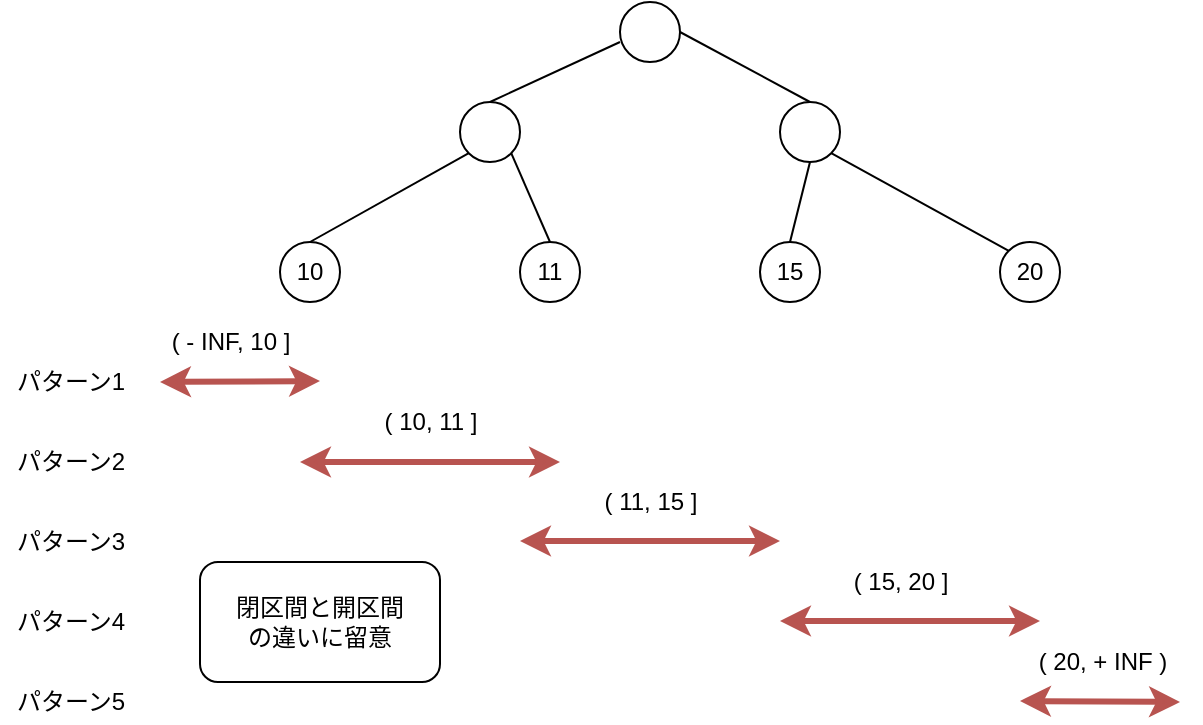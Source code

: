 <mxfile>
    <diagram id="vEGB2YRBG0y0PXTZnp5H" name="Page-1">
        <mxGraphModel dx="1002" dy="463" grid="1" gridSize="10" guides="1" tooltips="1" connect="1" arrows="1" fold="1" page="1" pageScale="1" pageWidth="827" pageHeight="1169" background="#ffffff" math="0" shadow="0">
            <root>
                <mxCell id="0"/>
                <mxCell id="1" parent="0"/>
                <mxCell id="3" value="" style="ellipse;whiteSpace=wrap;html=1;aspect=fixed;" parent="1" vertex="1">
                    <mxGeometry x="360" y="40" width="30" height="30" as="geometry"/>
                </mxCell>
                <mxCell id="16" style="rounded=0;orthogonalLoop=1;jettySize=auto;html=1;exitX=0;exitY=1;exitDx=0;exitDy=0;entryX=0.5;entryY=0;entryDx=0;entryDy=0;endArrow=none;endFill=0;" parent="1" source="4" target="9" edge="1">
                    <mxGeometry relative="1" as="geometry"/>
                </mxCell>
                <mxCell id="17" style="edgeStyle=none;rounded=0;orthogonalLoop=1;jettySize=auto;html=1;exitX=1;exitY=1;exitDx=0;exitDy=0;entryX=0.5;entryY=0;entryDx=0;entryDy=0;endArrow=none;endFill=0;" parent="1" source="4" target="6" edge="1">
                    <mxGeometry relative="1" as="geometry"/>
                </mxCell>
                <mxCell id="4" value="" style="ellipse;whiteSpace=wrap;html=1;aspect=fixed;" parent="1" vertex="1">
                    <mxGeometry x="280" y="90" width="30" height="30" as="geometry"/>
                </mxCell>
                <mxCell id="18" style="edgeStyle=none;rounded=0;orthogonalLoop=1;jettySize=auto;html=1;exitX=0.5;exitY=1;exitDx=0;exitDy=0;entryX=0.5;entryY=0;entryDx=0;entryDy=0;endArrow=none;endFill=0;" parent="1" source="5" target="7" edge="1">
                    <mxGeometry relative="1" as="geometry"/>
                </mxCell>
                <mxCell id="19" style="edgeStyle=none;rounded=0;orthogonalLoop=1;jettySize=auto;html=1;exitX=1;exitY=1;exitDx=0;exitDy=0;entryX=0;entryY=0;entryDx=0;entryDy=0;endArrow=none;endFill=0;" parent="1" source="5" target="8" edge="1">
                    <mxGeometry relative="1" as="geometry"/>
                </mxCell>
                <mxCell id="5" value="" style="ellipse;whiteSpace=wrap;html=1;aspect=fixed;" parent="1" vertex="1">
                    <mxGeometry x="440" y="90" width="30" height="30" as="geometry"/>
                </mxCell>
                <mxCell id="6" value="11" style="ellipse;whiteSpace=wrap;html=1;aspect=fixed;" parent="1" vertex="1">
                    <mxGeometry x="310" y="160" width="30" height="30" as="geometry"/>
                </mxCell>
                <mxCell id="7" value="15" style="ellipse;whiteSpace=wrap;html=1;aspect=fixed;" parent="1" vertex="1">
                    <mxGeometry x="430" y="160" width="30" height="30" as="geometry"/>
                </mxCell>
                <mxCell id="8" value="20" style="ellipse;whiteSpace=wrap;html=1;aspect=fixed;" parent="1" vertex="1">
                    <mxGeometry x="550" y="160" width="30" height="30" as="geometry"/>
                </mxCell>
                <mxCell id="9" value="10" style="ellipse;whiteSpace=wrap;html=1;aspect=fixed;" parent="1" vertex="1">
                    <mxGeometry x="190" y="160" width="30" height="30" as="geometry"/>
                </mxCell>
                <mxCell id="14" value="" style="endArrow=none;html=1;exitX=0.5;exitY=0;exitDx=0;exitDy=0;" parent="1" source="4" edge="1">
                    <mxGeometry width="50" height="50" relative="1" as="geometry">
                        <mxPoint x="310" y="90" as="sourcePoint"/>
                        <mxPoint x="360" y="60" as="targetPoint"/>
                    </mxGeometry>
                </mxCell>
                <mxCell id="15" value="" style="endArrow=none;html=1;entryX=1;entryY=0.5;entryDx=0;entryDy=0;exitX=0.5;exitY=0;exitDx=0;exitDy=0;" parent="1" source="5" target="3" edge="1">
                    <mxGeometry width="50" height="50" relative="1" as="geometry">
                        <mxPoint x="305" y="90" as="sourcePoint"/>
                        <mxPoint x="370.0" y="70" as="targetPoint"/>
                    </mxGeometry>
                </mxCell>
                <mxCell id="26" value="" style="endArrow=classic;startArrow=classic;html=1;fillColor=#f8cecc;strokeColor=#b85450;strokeWidth=3;fontColor=#000000;" parent="1" edge="1">
                    <mxGeometry width="50" height="50" relative="1" as="geometry">
                        <mxPoint x="130" y="230" as="sourcePoint"/>
                        <mxPoint x="210" y="229.5" as="targetPoint"/>
                    </mxGeometry>
                </mxCell>
                <mxCell id="29" value="( - INF, 10 ]" style="text;html=1;align=center;verticalAlign=middle;resizable=0;points=[];autosize=1;fontColor=#000000;" parent="1" vertex="1">
                    <mxGeometry x="125" y="200" width="80" height="20" as="geometry"/>
                </mxCell>
                <mxCell id="31" value="パターン1" style="text;html=1;align=center;verticalAlign=middle;resizable=0;points=[];autosize=1;fontColor=#000000;" parent="1" vertex="1">
                    <mxGeometry x="50" y="220" width="70" height="20" as="geometry"/>
                </mxCell>
                <mxCell id="32" value="パターン2" style="text;html=1;align=center;verticalAlign=middle;resizable=0;points=[];autosize=1;fontColor=#000000;" parent="1" vertex="1">
                    <mxGeometry x="50" y="260" width="70" height="20" as="geometry"/>
                </mxCell>
                <mxCell id="33" value="パターン3" style="text;html=1;align=center;verticalAlign=middle;resizable=0;points=[];autosize=1;fontColor=#000000;" parent="1" vertex="1">
                    <mxGeometry x="50" y="300" width="70" height="20" as="geometry"/>
                </mxCell>
                <mxCell id="34" value="パターン4" style="text;html=1;align=center;verticalAlign=middle;resizable=0;points=[];autosize=1;fontColor=#000000;" parent="1" vertex="1">
                    <mxGeometry x="50" y="340" width="70" height="20" as="geometry"/>
                </mxCell>
                <mxCell id="35" value="パターン5" style="text;html=1;align=center;verticalAlign=middle;resizable=0;points=[];autosize=1;fontColor=#000000;" parent="1" vertex="1">
                    <mxGeometry x="50" y="380" width="70" height="20" as="geometry"/>
                </mxCell>
                <mxCell id="36" value="" style="endArrow=classic;startArrow=classic;html=1;fillColor=#f8cecc;strokeColor=#b85450;strokeWidth=3;fontColor=#000000;" parent="1" edge="1">
                    <mxGeometry width="50" height="50" relative="1" as="geometry">
                        <mxPoint x="200" y="270" as="sourcePoint"/>
                        <mxPoint x="330" y="270" as="targetPoint"/>
                    </mxGeometry>
                </mxCell>
                <mxCell id="37" value="" style="endArrow=classic;startArrow=classic;html=1;fillColor=#f8cecc;strokeColor=#b85450;strokeWidth=3;fontColor=#000000;" parent="1" edge="1">
                    <mxGeometry width="50" height="50" relative="1" as="geometry">
                        <mxPoint x="310" y="309.5" as="sourcePoint"/>
                        <mxPoint x="440" y="309.5" as="targetPoint"/>
                    </mxGeometry>
                </mxCell>
                <mxCell id="38" value="" style="endArrow=classic;startArrow=classic;html=1;fillColor=#f8cecc;strokeColor=#b85450;strokeWidth=3;fontColor=#000000;" parent="1" edge="1">
                    <mxGeometry width="50" height="50" relative="1" as="geometry">
                        <mxPoint x="440" y="349.5" as="sourcePoint"/>
                        <mxPoint x="570" y="349.5" as="targetPoint"/>
                    </mxGeometry>
                </mxCell>
                <mxCell id="39" value="" style="endArrow=classic;startArrow=classic;html=1;fillColor=#f8cecc;strokeColor=#b85450;strokeWidth=3;fontColor=#000000;" parent="1" edge="1">
                    <mxGeometry width="50" height="50" relative="1" as="geometry">
                        <mxPoint x="560" y="389.5" as="sourcePoint"/>
                        <mxPoint x="640" y="390" as="targetPoint"/>
                    </mxGeometry>
                </mxCell>
                <mxCell id="40" value="( 10, 11 ]" style="text;html=1;align=center;verticalAlign=middle;resizable=0;points=[];autosize=1;fontColor=#000000;" parent="1" vertex="1">
                    <mxGeometry x="235" y="240" width="60" height="20" as="geometry"/>
                </mxCell>
                <mxCell id="41" value="( 11, 15 ]" style="text;html=1;align=center;verticalAlign=middle;resizable=0;points=[];autosize=1;fontColor=#000000;" parent="1" vertex="1">
                    <mxGeometry x="345" y="280" width="60" height="20" as="geometry"/>
                </mxCell>
                <mxCell id="42" value="( 15, 20 ]" style="text;html=1;align=center;verticalAlign=middle;resizable=0;points=[];autosize=1;fontColor=#000000;" parent="1" vertex="1">
                    <mxGeometry x="470" y="320" width="60" height="20" as="geometry"/>
                </mxCell>
                <mxCell id="43" value="( 20, + INF )" style="text;html=1;align=center;verticalAlign=middle;resizable=0;points=[];autosize=1;fontColor=#000000;" parent="1" vertex="1">
                    <mxGeometry x="561" y="360" width="80" height="20" as="geometry"/>
                </mxCell>
                <mxCell id="44" value="閉区間と開区間&lt;br&gt;の違いに留意" style="rounded=1;whiteSpace=wrap;html=1;fontColor=#000000;" parent="1" vertex="1">
                    <mxGeometry x="150" y="320" width="120" height="60" as="geometry"/>
                </mxCell>
            </root>
        </mxGraphModel>
    </diagram>
</mxfile>